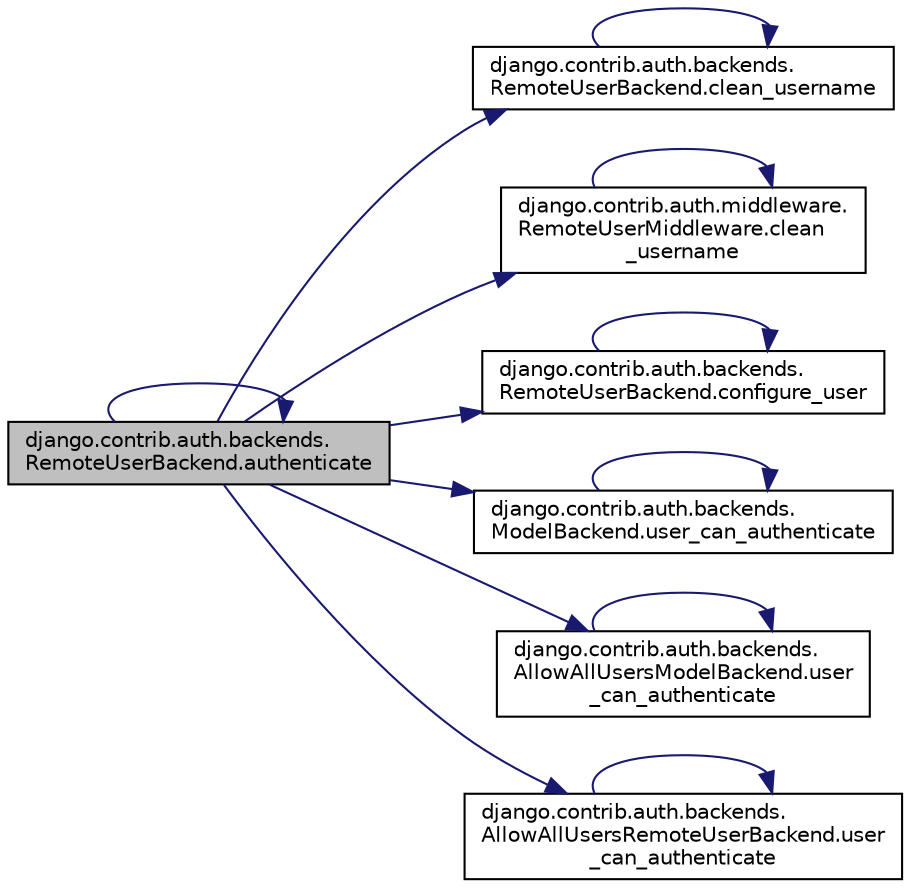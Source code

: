 digraph "django.contrib.auth.backends.RemoteUserBackend.authenticate"
{
 // LATEX_PDF_SIZE
  edge [fontname="Helvetica",fontsize="10",labelfontname="Helvetica",labelfontsize="10"];
  node [fontname="Helvetica",fontsize="10",shape=record];
  rankdir="LR";
  Node1 [label="django.contrib.auth.backends.\lRemoteUserBackend.authenticate",height=0.2,width=0.4,color="black", fillcolor="grey75", style="filled", fontcolor="black",tooltip=" "];
  Node1 -> Node1 [color="midnightblue",fontsize="10",style="solid",fontname="Helvetica"];
  Node1 -> Node2 [color="midnightblue",fontsize="10",style="solid",fontname="Helvetica"];
  Node2 [label="django.contrib.auth.backends.\lRemoteUserBackend.clean_username",height=0.2,width=0.4,color="black", fillcolor="white", style="filled",URL="$dd/ddf/classdjango_1_1contrib_1_1auth_1_1backends_1_1_remote_user_backend.html#a9f9b271e93cc575b10dfa0a132addf3f",tooltip=" "];
  Node2 -> Node2 [color="midnightblue",fontsize="10",style="solid",fontname="Helvetica"];
  Node1 -> Node3 [color="midnightblue",fontsize="10",style="solid",fontname="Helvetica"];
  Node3 [label="django.contrib.auth.middleware.\lRemoteUserMiddleware.clean\l_username",height=0.2,width=0.4,color="black", fillcolor="white", style="filled",URL="$d7/d11/classdjango_1_1contrib_1_1auth_1_1middleware_1_1_remote_user_middleware.html#adf328662e2d470e0cde2d82721308296",tooltip=" "];
  Node3 -> Node3 [color="midnightblue",fontsize="10",style="solid",fontname="Helvetica"];
  Node1 -> Node4 [color="midnightblue",fontsize="10",style="solid",fontname="Helvetica"];
  Node4 [label="django.contrib.auth.backends.\lRemoteUserBackend.configure_user",height=0.2,width=0.4,color="black", fillcolor="white", style="filled",URL="$dd/ddf/classdjango_1_1contrib_1_1auth_1_1backends_1_1_remote_user_backend.html#a37c324f8729ca1379043ba9d4696e3d2",tooltip=" "];
  Node4 -> Node4 [color="midnightblue",fontsize="10",style="solid",fontname="Helvetica"];
  Node1 -> Node5 [color="midnightblue",fontsize="10",style="solid",fontname="Helvetica"];
  Node5 [label="django.contrib.auth.backends.\lModelBackend.user_can_authenticate",height=0.2,width=0.4,color="black", fillcolor="white", style="filled",URL="$d4/d40/classdjango_1_1contrib_1_1auth_1_1backends_1_1_model_backend.html#a975db86c12c2ffcdb467340075f1a540",tooltip=" "];
  Node5 -> Node5 [color="midnightblue",fontsize="10",style="solid",fontname="Helvetica"];
  Node1 -> Node6 [color="midnightblue",fontsize="10",style="solid",fontname="Helvetica"];
  Node6 [label="django.contrib.auth.backends.\lAllowAllUsersModelBackend.user\l_can_authenticate",height=0.2,width=0.4,color="black", fillcolor="white", style="filled",URL="$d4/d32/classdjango_1_1contrib_1_1auth_1_1backends_1_1_allow_all_users_model_backend.html#ae1d29b5e077951b8f034a65c0bc6a005",tooltip=" "];
  Node6 -> Node6 [color="midnightblue",fontsize="10",style="solid",fontname="Helvetica"];
  Node1 -> Node7 [color="midnightblue",fontsize="10",style="solid",fontname="Helvetica"];
  Node7 [label="django.contrib.auth.backends.\lAllowAllUsersRemoteUserBackend.user\l_can_authenticate",height=0.2,width=0.4,color="black", fillcolor="white", style="filled",URL="$d7/de3/classdjango_1_1contrib_1_1auth_1_1backends_1_1_allow_all_users_remote_user_backend.html#a70dbde0982a4734d89365b229c41a9da",tooltip=" "];
  Node7 -> Node7 [color="midnightblue",fontsize="10",style="solid",fontname="Helvetica"];
}
